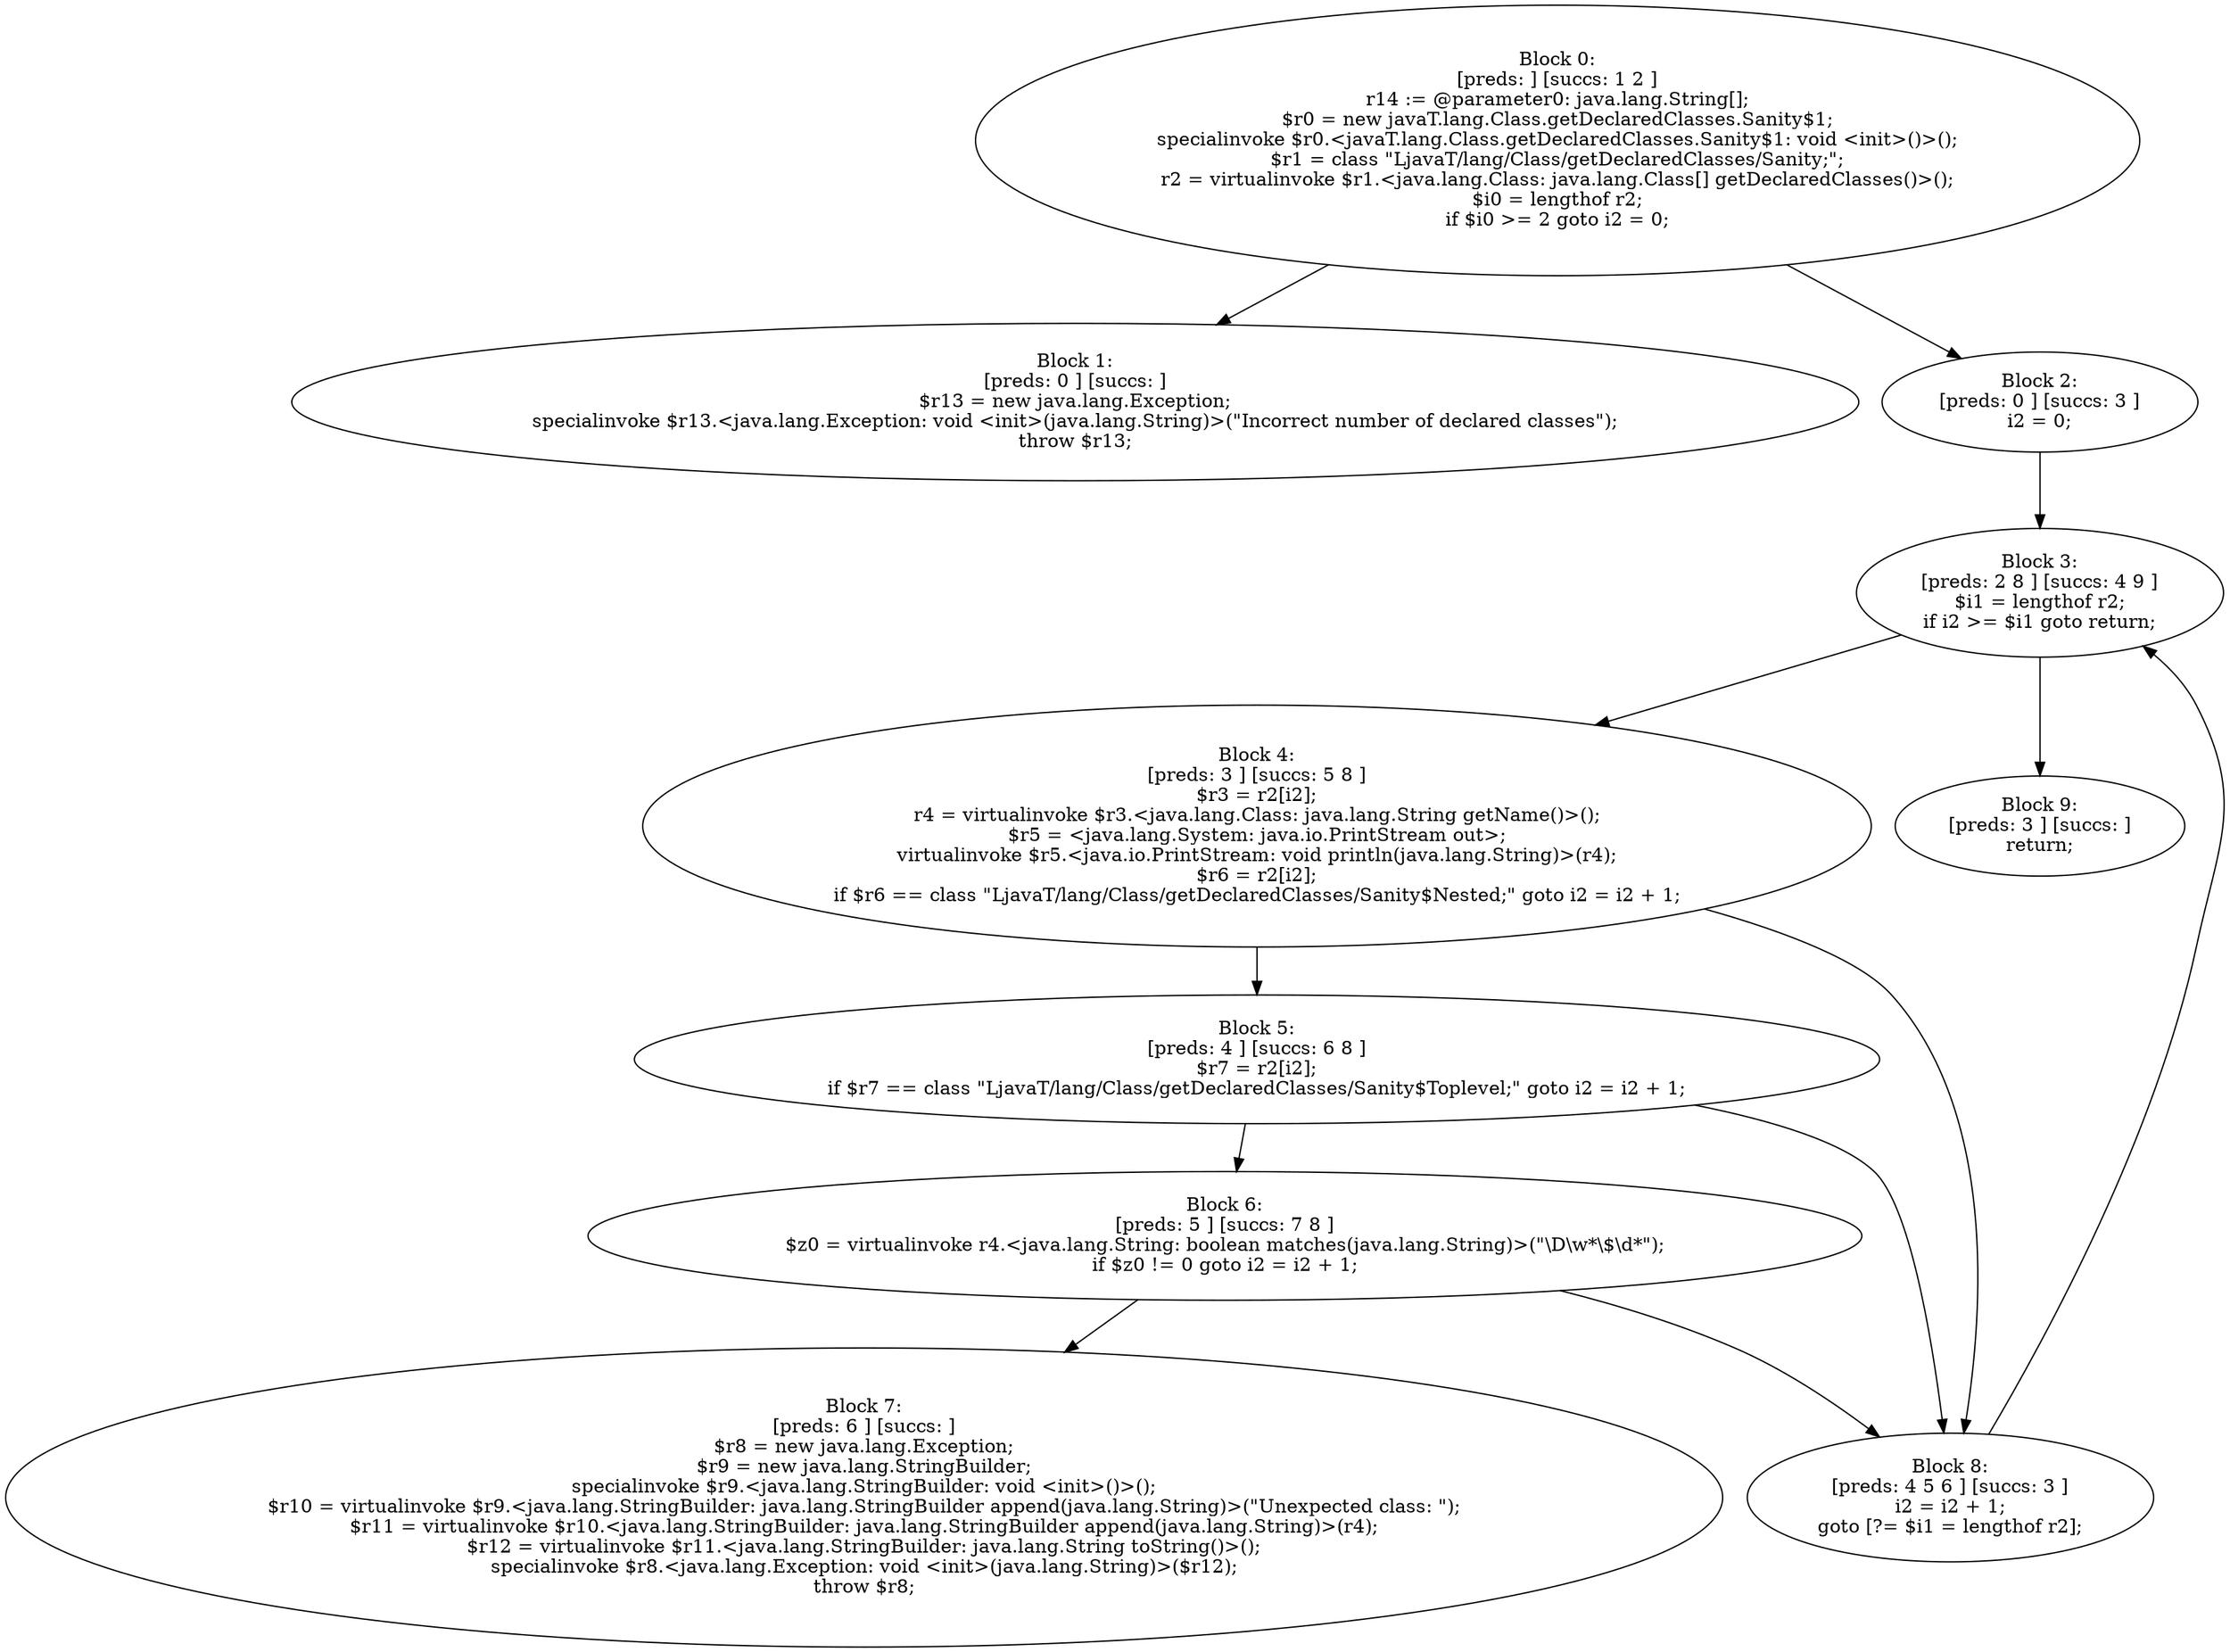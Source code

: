 digraph "unitGraph" {
    "Block 0:
[preds: ] [succs: 1 2 ]
r14 := @parameter0: java.lang.String[];
$r0 = new javaT.lang.Class.getDeclaredClasses.Sanity$1;
specialinvoke $r0.<javaT.lang.Class.getDeclaredClasses.Sanity$1: void <init>()>();
$r1 = class \"LjavaT/lang/Class/getDeclaredClasses/Sanity;\";
r2 = virtualinvoke $r1.<java.lang.Class: java.lang.Class[] getDeclaredClasses()>();
$i0 = lengthof r2;
if $i0 >= 2 goto i2 = 0;
"
    "Block 1:
[preds: 0 ] [succs: ]
$r13 = new java.lang.Exception;
specialinvoke $r13.<java.lang.Exception: void <init>(java.lang.String)>(\"Incorrect number of declared classes\");
throw $r13;
"
    "Block 2:
[preds: 0 ] [succs: 3 ]
i2 = 0;
"
    "Block 3:
[preds: 2 8 ] [succs: 4 9 ]
$i1 = lengthof r2;
if i2 >= $i1 goto return;
"
    "Block 4:
[preds: 3 ] [succs: 5 8 ]
$r3 = r2[i2];
r4 = virtualinvoke $r3.<java.lang.Class: java.lang.String getName()>();
$r5 = <java.lang.System: java.io.PrintStream out>;
virtualinvoke $r5.<java.io.PrintStream: void println(java.lang.String)>(r4);
$r6 = r2[i2];
if $r6 == class \"LjavaT/lang/Class/getDeclaredClasses/Sanity$Nested;\" goto i2 = i2 + 1;
"
    "Block 5:
[preds: 4 ] [succs: 6 8 ]
$r7 = r2[i2];
if $r7 == class \"LjavaT/lang/Class/getDeclaredClasses/Sanity$Toplevel;\" goto i2 = i2 + 1;
"
    "Block 6:
[preds: 5 ] [succs: 7 8 ]
$z0 = virtualinvoke r4.<java.lang.String: boolean matches(java.lang.String)>(\"\\D\\w*\\$\\d*\");
if $z0 != 0 goto i2 = i2 + 1;
"
    "Block 7:
[preds: 6 ] [succs: ]
$r8 = new java.lang.Exception;
$r9 = new java.lang.StringBuilder;
specialinvoke $r9.<java.lang.StringBuilder: void <init>()>();
$r10 = virtualinvoke $r9.<java.lang.StringBuilder: java.lang.StringBuilder append(java.lang.String)>(\"Unexpected class: \");
$r11 = virtualinvoke $r10.<java.lang.StringBuilder: java.lang.StringBuilder append(java.lang.String)>(r4);
$r12 = virtualinvoke $r11.<java.lang.StringBuilder: java.lang.String toString()>();
specialinvoke $r8.<java.lang.Exception: void <init>(java.lang.String)>($r12);
throw $r8;
"
    "Block 8:
[preds: 4 5 6 ] [succs: 3 ]
i2 = i2 + 1;
goto [?= $i1 = lengthof r2];
"
    "Block 9:
[preds: 3 ] [succs: ]
return;
"
    "Block 0:
[preds: ] [succs: 1 2 ]
r14 := @parameter0: java.lang.String[];
$r0 = new javaT.lang.Class.getDeclaredClasses.Sanity$1;
specialinvoke $r0.<javaT.lang.Class.getDeclaredClasses.Sanity$1: void <init>()>();
$r1 = class \"LjavaT/lang/Class/getDeclaredClasses/Sanity;\";
r2 = virtualinvoke $r1.<java.lang.Class: java.lang.Class[] getDeclaredClasses()>();
$i0 = lengthof r2;
if $i0 >= 2 goto i2 = 0;
"->"Block 1:
[preds: 0 ] [succs: ]
$r13 = new java.lang.Exception;
specialinvoke $r13.<java.lang.Exception: void <init>(java.lang.String)>(\"Incorrect number of declared classes\");
throw $r13;
";
    "Block 0:
[preds: ] [succs: 1 2 ]
r14 := @parameter0: java.lang.String[];
$r0 = new javaT.lang.Class.getDeclaredClasses.Sanity$1;
specialinvoke $r0.<javaT.lang.Class.getDeclaredClasses.Sanity$1: void <init>()>();
$r1 = class \"LjavaT/lang/Class/getDeclaredClasses/Sanity;\";
r2 = virtualinvoke $r1.<java.lang.Class: java.lang.Class[] getDeclaredClasses()>();
$i0 = lengthof r2;
if $i0 >= 2 goto i2 = 0;
"->"Block 2:
[preds: 0 ] [succs: 3 ]
i2 = 0;
";
    "Block 2:
[preds: 0 ] [succs: 3 ]
i2 = 0;
"->"Block 3:
[preds: 2 8 ] [succs: 4 9 ]
$i1 = lengthof r2;
if i2 >= $i1 goto return;
";
    "Block 3:
[preds: 2 8 ] [succs: 4 9 ]
$i1 = lengthof r2;
if i2 >= $i1 goto return;
"->"Block 4:
[preds: 3 ] [succs: 5 8 ]
$r3 = r2[i2];
r4 = virtualinvoke $r3.<java.lang.Class: java.lang.String getName()>();
$r5 = <java.lang.System: java.io.PrintStream out>;
virtualinvoke $r5.<java.io.PrintStream: void println(java.lang.String)>(r4);
$r6 = r2[i2];
if $r6 == class \"LjavaT/lang/Class/getDeclaredClasses/Sanity$Nested;\" goto i2 = i2 + 1;
";
    "Block 3:
[preds: 2 8 ] [succs: 4 9 ]
$i1 = lengthof r2;
if i2 >= $i1 goto return;
"->"Block 9:
[preds: 3 ] [succs: ]
return;
";
    "Block 4:
[preds: 3 ] [succs: 5 8 ]
$r3 = r2[i2];
r4 = virtualinvoke $r3.<java.lang.Class: java.lang.String getName()>();
$r5 = <java.lang.System: java.io.PrintStream out>;
virtualinvoke $r5.<java.io.PrintStream: void println(java.lang.String)>(r4);
$r6 = r2[i2];
if $r6 == class \"LjavaT/lang/Class/getDeclaredClasses/Sanity$Nested;\" goto i2 = i2 + 1;
"->"Block 5:
[preds: 4 ] [succs: 6 8 ]
$r7 = r2[i2];
if $r7 == class \"LjavaT/lang/Class/getDeclaredClasses/Sanity$Toplevel;\" goto i2 = i2 + 1;
";
    "Block 4:
[preds: 3 ] [succs: 5 8 ]
$r3 = r2[i2];
r4 = virtualinvoke $r3.<java.lang.Class: java.lang.String getName()>();
$r5 = <java.lang.System: java.io.PrintStream out>;
virtualinvoke $r5.<java.io.PrintStream: void println(java.lang.String)>(r4);
$r6 = r2[i2];
if $r6 == class \"LjavaT/lang/Class/getDeclaredClasses/Sanity$Nested;\" goto i2 = i2 + 1;
"->"Block 8:
[preds: 4 5 6 ] [succs: 3 ]
i2 = i2 + 1;
goto [?= $i1 = lengthof r2];
";
    "Block 5:
[preds: 4 ] [succs: 6 8 ]
$r7 = r2[i2];
if $r7 == class \"LjavaT/lang/Class/getDeclaredClasses/Sanity$Toplevel;\" goto i2 = i2 + 1;
"->"Block 6:
[preds: 5 ] [succs: 7 8 ]
$z0 = virtualinvoke r4.<java.lang.String: boolean matches(java.lang.String)>(\"\\D\\w*\\$\\d*\");
if $z0 != 0 goto i2 = i2 + 1;
";
    "Block 5:
[preds: 4 ] [succs: 6 8 ]
$r7 = r2[i2];
if $r7 == class \"LjavaT/lang/Class/getDeclaredClasses/Sanity$Toplevel;\" goto i2 = i2 + 1;
"->"Block 8:
[preds: 4 5 6 ] [succs: 3 ]
i2 = i2 + 1;
goto [?= $i1 = lengthof r2];
";
    "Block 6:
[preds: 5 ] [succs: 7 8 ]
$z0 = virtualinvoke r4.<java.lang.String: boolean matches(java.lang.String)>(\"\\D\\w*\\$\\d*\");
if $z0 != 0 goto i2 = i2 + 1;
"->"Block 7:
[preds: 6 ] [succs: ]
$r8 = new java.lang.Exception;
$r9 = new java.lang.StringBuilder;
specialinvoke $r9.<java.lang.StringBuilder: void <init>()>();
$r10 = virtualinvoke $r9.<java.lang.StringBuilder: java.lang.StringBuilder append(java.lang.String)>(\"Unexpected class: \");
$r11 = virtualinvoke $r10.<java.lang.StringBuilder: java.lang.StringBuilder append(java.lang.String)>(r4);
$r12 = virtualinvoke $r11.<java.lang.StringBuilder: java.lang.String toString()>();
specialinvoke $r8.<java.lang.Exception: void <init>(java.lang.String)>($r12);
throw $r8;
";
    "Block 6:
[preds: 5 ] [succs: 7 8 ]
$z0 = virtualinvoke r4.<java.lang.String: boolean matches(java.lang.String)>(\"\\D\\w*\\$\\d*\");
if $z0 != 0 goto i2 = i2 + 1;
"->"Block 8:
[preds: 4 5 6 ] [succs: 3 ]
i2 = i2 + 1;
goto [?= $i1 = lengthof r2];
";
    "Block 8:
[preds: 4 5 6 ] [succs: 3 ]
i2 = i2 + 1;
goto [?= $i1 = lengthof r2];
"->"Block 3:
[preds: 2 8 ] [succs: 4 9 ]
$i1 = lengthof r2;
if i2 >= $i1 goto return;
";
}
